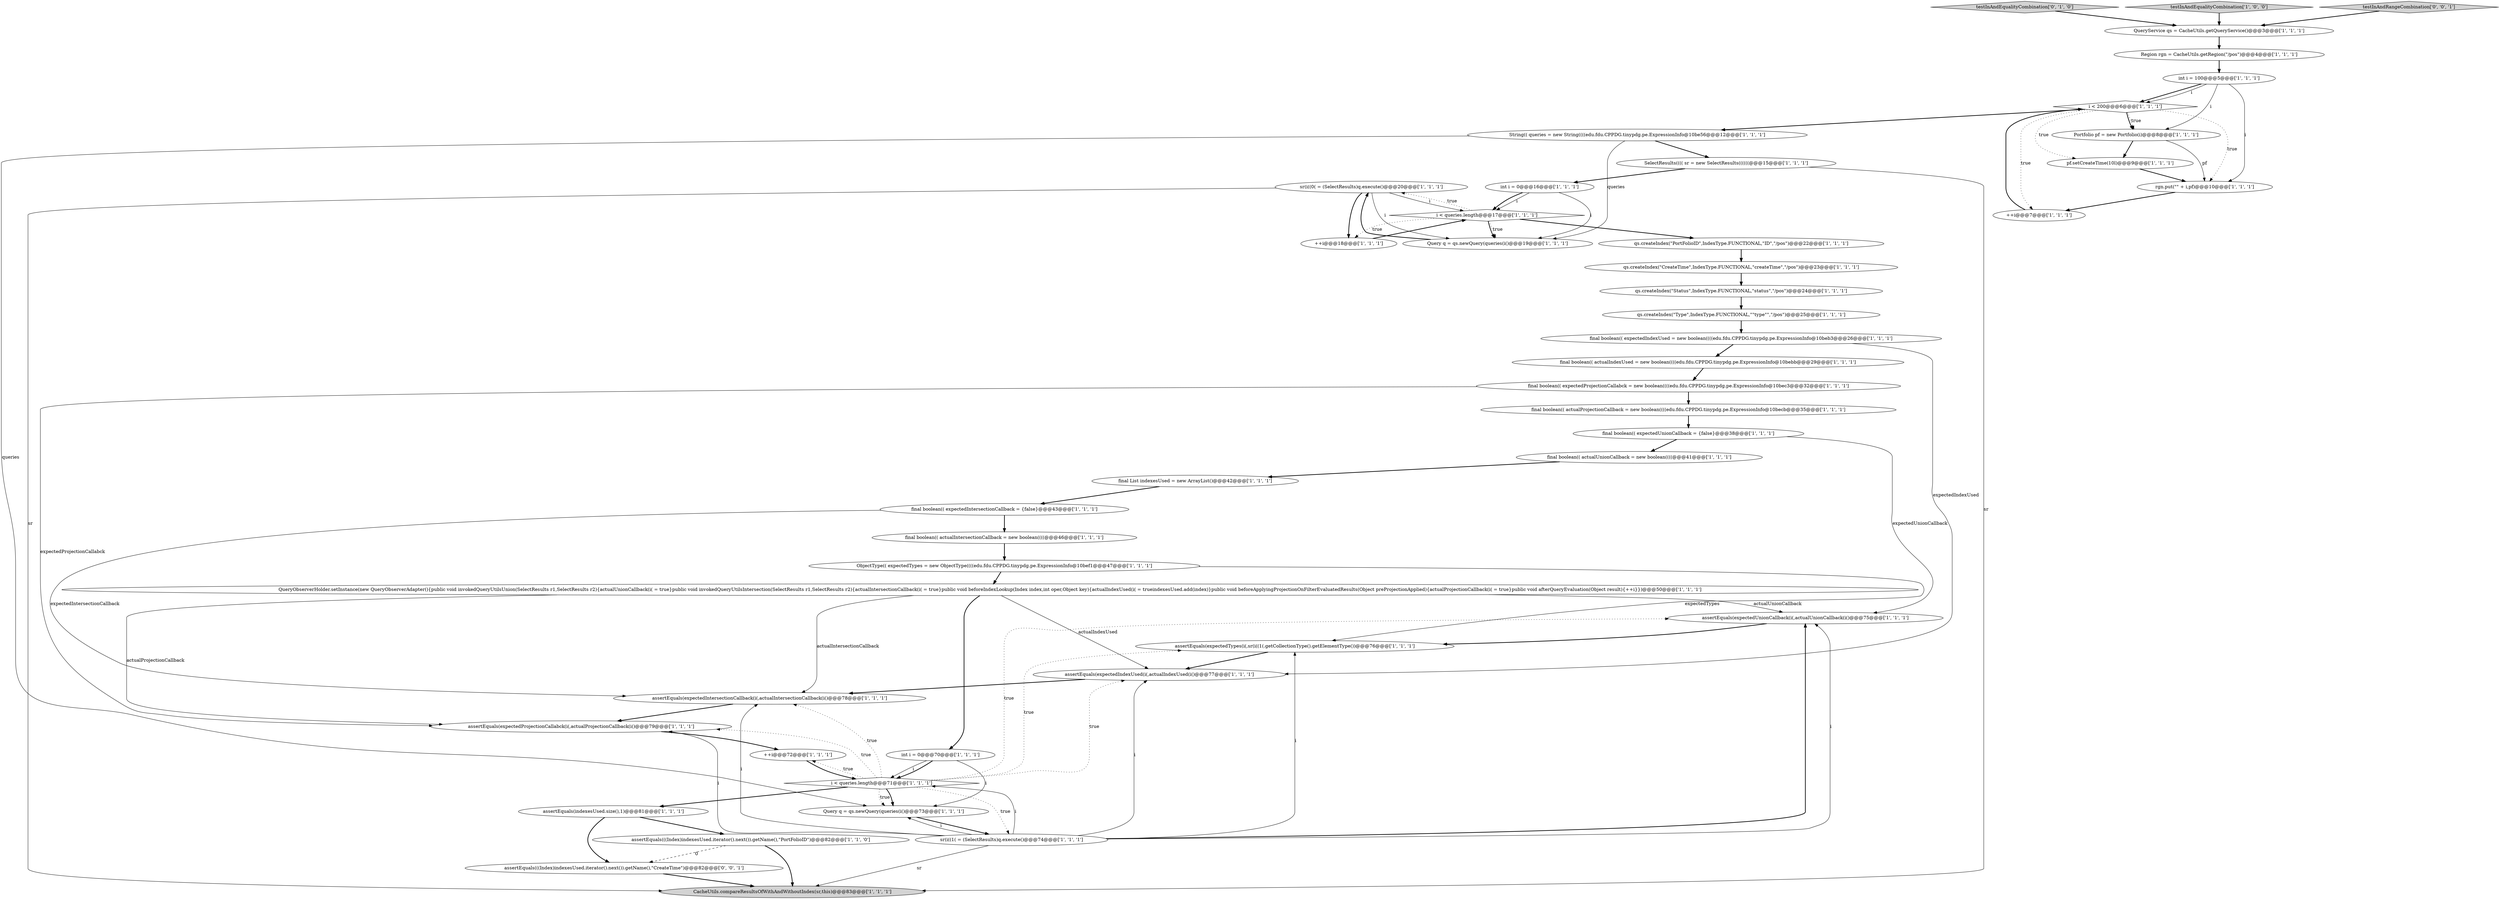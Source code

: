 digraph {
36 [style = filled, label = "final boolean(( actualProjectionCallback = new boolean((((edu.fdu.CPPDG.tinypdg.pe.ExpressionInfo@10becb@@@35@@@['1', '1', '1']", fillcolor = white, shape = ellipse image = "AAA0AAABBB1BBB"];
11 [style = filled, label = "assertEquals(expectedUnionCallback(i(,actualUnionCallback(i()@@@75@@@['1', '1', '1']", fillcolor = white, shape = ellipse image = "AAA0AAABBB1BBB"];
30 [style = filled, label = "qs.createIndex(\"Status\",IndexType.FUNCTIONAL,\"status\",\"/pos\")@@@24@@@['1', '1', '1']", fillcolor = white, shape = ellipse image = "AAA0AAABBB1BBB"];
41 [style = filled, label = "int i = 100@@@5@@@['1', '1', '1']", fillcolor = white, shape = ellipse image = "AAA0AAABBB1BBB"];
20 [style = filled, label = "qs.createIndex(\"CreateTime\",IndexType.FUNCTIONAL,\"createTime\",\"/pos\")@@@23@@@['1', '1', '1']", fillcolor = white, shape = ellipse image = "AAA0AAABBB1BBB"];
44 [style = filled, label = "testInAndEqualityCombination['0', '1', '0']", fillcolor = lightgray, shape = diamond image = "AAA0AAABBB2BBB"];
12 [style = filled, label = "final boolean(( actualUnionCallback = new boolean((((@@@41@@@['1', '1', '1']", fillcolor = white, shape = ellipse image = "AAA0AAABBB1BBB"];
14 [style = filled, label = "final boolean(( actualIntersectionCallback = new boolean((((@@@46@@@['1', '1', '1']", fillcolor = white, shape = ellipse image = "AAA0AAABBB1BBB"];
17 [style = filled, label = "sr(i((0( = (SelectResults)q.execute()@@@20@@@['1', '1', '1']", fillcolor = white, shape = ellipse image = "AAA0AAABBB1BBB"];
13 [style = filled, label = "++i@@@7@@@['1', '1', '1']", fillcolor = white, shape = ellipse image = "AAA0AAABBB1BBB"];
19 [style = filled, label = "assertEquals(expectedProjectionCallabck(i(,actualProjectionCallback(i()@@@79@@@['1', '1', '1']", fillcolor = white, shape = ellipse image = "AAA0AAABBB1BBB"];
25 [style = filled, label = "final boolean(( expectedUnionCallback = {false}@@@38@@@['1', '1', '1']", fillcolor = white, shape = ellipse image = "AAA0AAABBB1BBB"];
8 [style = filled, label = "i < 200@@@6@@@['1', '1', '1']", fillcolor = white, shape = diamond image = "AAA0AAABBB1BBB"];
31 [style = filled, label = "QueryObserverHolder.setInstance(new QueryObserverAdapter(){public void invokedQueryUtilsUnion(SelectResults r1,SelectResults r2){actualUnionCallback(i( = true}public void invokedQueryUtilsIntersection(SelectResults r1,SelectResults r2){actualIntersectionCallback(i( = true}public void beforeIndexLookup(Index index,int oper,Object key){actualIndexUsed(i( = trueindexesUsed.add(index)}public void beforeApplyingProjectionOnFilterEvaluatedResults(Object preProjectionApplied){actualProjectionCallback(i( = true}public void afterQueryEvaluation(Object result){++i}})@@@50@@@['1', '1', '1']", fillcolor = white, shape = ellipse image = "AAA0AAABBB1BBB"];
32 [style = filled, label = "testInAndEqualityCombination['1', '0', '0']", fillcolor = lightgray, shape = diamond image = "AAA0AAABBB1BBB"];
35 [style = filled, label = "String(( queries = new String((((edu.fdu.CPPDG.tinypdg.pe.ExpressionInfo@10be56@@@12@@@['1', '1', '1']", fillcolor = white, shape = ellipse image = "AAA0AAABBB1BBB"];
0 [style = filled, label = "int i = 0@@@70@@@['1', '1', '1']", fillcolor = white, shape = ellipse image = "AAA0AAABBB1BBB"];
16 [style = filled, label = "SelectResults(((( sr = new SelectResults((((((@@@15@@@['1', '1', '1']", fillcolor = white, shape = ellipse image = "AAA0AAABBB1BBB"];
18 [style = filled, label = "assertEquals(expectedIntersectionCallback(i(,actualIntersectionCallback(i()@@@78@@@['1', '1', '1']", fillcolor = white, shape = ellipse image = "AAA0AAABBB1BBB"];
6 [style = filled, label = "++i@@@72@@@['1', '1', '1']", fillcolor = white, shape = ellipse image = "AAA0AAABBB1BBB"];
10 [style = filled, label = "final List indexesUsed = new ArrayList()@@@42@@@['1', '1', '1']", fillcolor = white, shape = ellipse image = "AAA0AAABBB1BBB"];
7 [style = filled, label = "assertEquals(expectedIndexUsed(i(,actualIndexUsed(i()@@@77@@@['1', '1', '1']", fillcolor = white, shape = ellipse image = "AAA0AAABBB1BBB"];
23 [style = filled, label = "i < queries.length@@@17@@@['1', '1', '1']", fillcolor = white, shape = diamond image = "AAA0AAABBB1BBB"];
28 [style = filled, label = "final boolean(( expectedIntersectionCallback = {false}@@@43@@@['1', '1', '1']", fillcolor = white, shape = ellipse image = "AAA0AAABBB1BBB"];
46 [style = filled, label = "assertEquals(((Index)indexesUsed.iterator().next()).getName(),\"CreateTime\")@@@82@@@['0', '0', '1']", fillcolor = white, shape = ellipse image = "AAA0AAABBB3BBB"];
4 [style = filled, label = "ObjectType(( expectedTypes = new ObjectType((((edu.fdu.CPPDG.tinypdg.pe.ExpressionInfo@10bef1@@@47@@@['1', '1', '1']", fillcolor = white, shape = ellipse image = "AAA0AAABBB1BBB"];
5 [style = filled, label = "i < queries.length@@@71@@@['1', '1', '1']", fillcolor = white, shape = diamond image = "AAA0AAABBB1BBB"];
24 [style = filled, label = "assertEquals(expectedTypes(i(,sr(i((1(.getCollectionType().getElementType())@@@76@@@['1', '1', '1']", fillcolor = white, shape = ellipse image = "AAA0AAABBB1BBB"];
39 [style = filled, label = "final boolean(( actualIndexUsed = new boolean((((edu.fdu.CPPDG.tinypdg.pe.ExpressionInfo@10bebb@@@29@@@['1', '1', '1']", fillcolor = white, shape = ellipse image = "AAA0AAABBB1BBB"];
1 [style = filled, label = "Query q = qs.newQuery(queries(i()@@@19@@@['1', '1', '1']", fillcolor = white, shape = ellipse image = "AAA0AAABBB1BBB"];
21 [style = filled, label = "assertEquals(((Index)indexesUsed.iterator().next()).getName(),\"PortFolioID\")@@@82@@@['1', '1', '0']", fillcolor = white, shape = ellipse image = "AAA0AAABBB1BBB"];
29 [style = filled, label = "++i@@@18@@@['1', '1', '1']", fillcolor = white, shape = ellipse image = "AAA0AAABBB1BBB"];
22 [style = filled, label = "Region rgn = CacheUtils.getRegion(\"/pos\")@@@4@@@['1', '1', '1']", fillcolor = white, shape = ellipse image = "AAA0AAABBB1BBB"];
27 [style = filled, label = "qs.createIndex(\"Type\",IndexType.FUNCTIONAL,\"\"type\"\",\"/pos\")@@@25@@@['1', '1', '1']", fillcolor = white, shape = ellipse image = "AAA0AAABBB1BBB"];
15 [style = filled, label = "Portfolio pf = new Portfolio(i)@@@8@@@['1', '1', '1']", fillcolor = white, shape = ellipse image = "AAA0AAABBB1BBB"];
45 [style = filled, label = "testInAndRangeCombination['0', '0', '1']", fillcolor = lightgray, shape = diamond image = "AAA0AAABBB3BBB"];
3 [style = filled, label = "final boolean(( expectedIndexUsed = new boolean((((edu.fdu.CPPDG.tinypdg.pe.ExpressionInfo@10beb3@@@26@@@['1', '1', '1']", fillcolor = white, shape = ellipse image = "AAA0AAABBB1BBB"];
34 [style = filled, label = "pf.setCreateTime(10l)@@@9@@@['1', '1', '1']", fillcolor = white, shape = ellipse image = "AAA0AAABBB1BBB"];
37 [style = filled, label = "int i = 0@@@16@@@['1', '1', '1']", fillcolor = white, shape = ellipse image = "AAA0AAABBB1BBB"];
43 [style = filled, label = "assertEquals(indexesUsed.size(),1)@@@81@@@['1', '1', '1']", fillcolor = white, shape = ellipse image = "AAA0AAABBB1BBB"];
9 [style = filled, label = "QueryService qs = CacheUtils.getQueryService()@@@3@@@['1', '1', '1']", fillcolor = white, shape = ellipse image = "AAA0AAABBB1BBB"];
33 [style = filled, label = "rgn.put(\"\" + i,pf)@@@10@@@['1', '1', '1']", fillcolor = white, shape = ellipse image = "AAA0AAABBB1BBB"];
2 [style = filled, label = "sr(i((1( = (SelectResults)q.execute()@@@74@@@['1', '1', '1']", fillcolor = white, shape = ellipse image = "AAA0AAABBB1BBB"];
38 [style = filled, label = "qs.createIndex(\"PortFolioID\",IndexType.FUNCTIONAL,\"ID\",\"/pos\")@@@22@@@['1', '1', '1']", fillcolor = white, shape = ellipse image = "AAA0AAABBB1BBB"];
42 [style = filled, label = "CacheUtils.compareResultsOfWithAndWithoutIndex(sr,this)@@@83@@@['1', '1', '1']", fillcolor = lightgray, shape = ellipse image = "AAA0AAABBB1BBB"];
26 [style = filled, label = "Query q = qs.newQuery(queries(i()@@@73@@@['1', '1', '1']", fillcolor = white, shape = ellipse image = "AAA0AAABBB1BBB"];
40 [style = filled, label = "final boolean(( expectedProjectionCallabck = new boolean((((edu.fdu.CPPDG.tinypdg.pe.ExpressionInfo@10bec3@@@32@@@['1', '1', '1']", fillcolor = white, shape = ellipse image = "AAA0AAABBB1BBB"];
16->37 [style = bold, label=""];
21->42 [style = bold, label=""];
5->18 [style = dotted, label="true"];
41->8 [style = bold, label=""];
5->19 [style = dotted, label="true"];
31->18 [style = solid, label="actualIntersectionCallback"];
28->14 [style = bold, label=""];
35->26 [style = solid, label="queries"];
5->24 [style = dotted, label="true"];
12->10 [style = bold, label=""];
5->11 [style = dotted, label="true"];
16->42 [style = solid, label="sr"];
41->33 [style = solid, label="i"];
3->39 [style = bold, label=""];
17->42 [style = solid, label="sr"];
23->29 [style = dotted, label="true"];
35->1 [style = solid, label="queries"];
23->17 [style = dotted, label="true"];
31->11 [style = solid, label="actualUnionCallback"];
46->42 [style = bold, label=""];
15->34 [style = bold, label=""];
2->19 [style = solid, label="i"];
30->27 [style = bold, label=""];
34->33 [style = bold, label=""];
22->41 [style = bold, label=""];
18->19 [style = bold, label=""];
5->6 [style = dotted, label="true"];
29->23 [style = bold, label=""];
19->6 [style = bold, label=""];
33->13 [style = bold, label=""];
37->1 [style = solid, label="i"];
8->34 [style = dotted, label="true"];
43->46 [style = bold, label=""];
31->7 [style = solid, label="actualIndexUsed"];
1->17 [style = bold, label=""];
36->25 [style = bold, label=""];
23->1 [style = dotted, label="true"];
8->33 [style = dotted, label="true"];
5->7 [style = dotted, label="true"];
15->33 [style = solid, label="pf"];
41->8 [style = solid, label="i"];
5->26 [style = dotted, label="true"];
24->7 [style = bold, label=""];
2->24 [style = solid, label="i"];
2->5 [style = solid, label="i"];
37->23 [style = solid, label="i"];
14->4 [style = bold, label=""];
9->22 [style = bold, label=""];
21->46 [style = dashed, label="0"];
38->20 [style = bold, label=""];
8->15 [style = bold, label=""];
2->42 [style = solid, label="sr"];
17->23 [style = solid, label="i"];
31->0 [style = bold, label=""];
5->26 [style = bold, label=""];
8->15 [style = dotted, label="true"];
11->24 [style = bold, label=""];
2->18 [style = solid, label="i"];
3->7 [style = solid, label="expectedIndexUsed"];
8->35 [style = bold, label=""];
25->11 [style = solid, label="expectedUnionCallback"];
4->31 [style = bold, label=""];
32->9 [style = bold, label=""];
6->5 [style = bold, label=""];
2->11 [style = solid, label="i"];
40->36 [style = bold, label=""];
2->26 [style = solid, label="i"];
39->40 [style = bold, label=""];
31->19 [style = solid, label="actualProjectionCallback"];
7->18 [style = bold, label=""];
8->13 [style = dotted, label="true"];
44->9 [style = bold, label=""];
2->11 [style = bold, label=""];
45->9 [style = bold, label=""];
0->5 [style = bold, label=""];
5->2 [style = dotted, label="true"];
4->24 [style = solid, label="expectedTypes"];
2->7 [style = solid, label="i"];
43->21 [style = bold, label=""];
35->16 [style = bold, label=""];
10->28 [style = bold, label=""];
40->19 [style = solid, label="expectedProjectionCallabck"];
27->3 [style = bold, label=""];
0->26 [style = solid, label="i"];
37->23 [style = bold, label=""];
0->5 [style = solid, label="i"];
5->43 [style = bold, label=""];
26->2 [style = bold, label=""];
17->1 [style = solid, label="i"];
28->18 [style = solid, label="expectedIntersectionCallback"];
25->12 [style = bold, label=""];
23->38 [style = bold, label=""];
23->1 [style = bold, label=""];
41->15 [style = solid, label="i"];
13->8 [style = bold, label=""];
20->30 [style = bold, label=""];
17->29 [style = bold, label=""];
}
